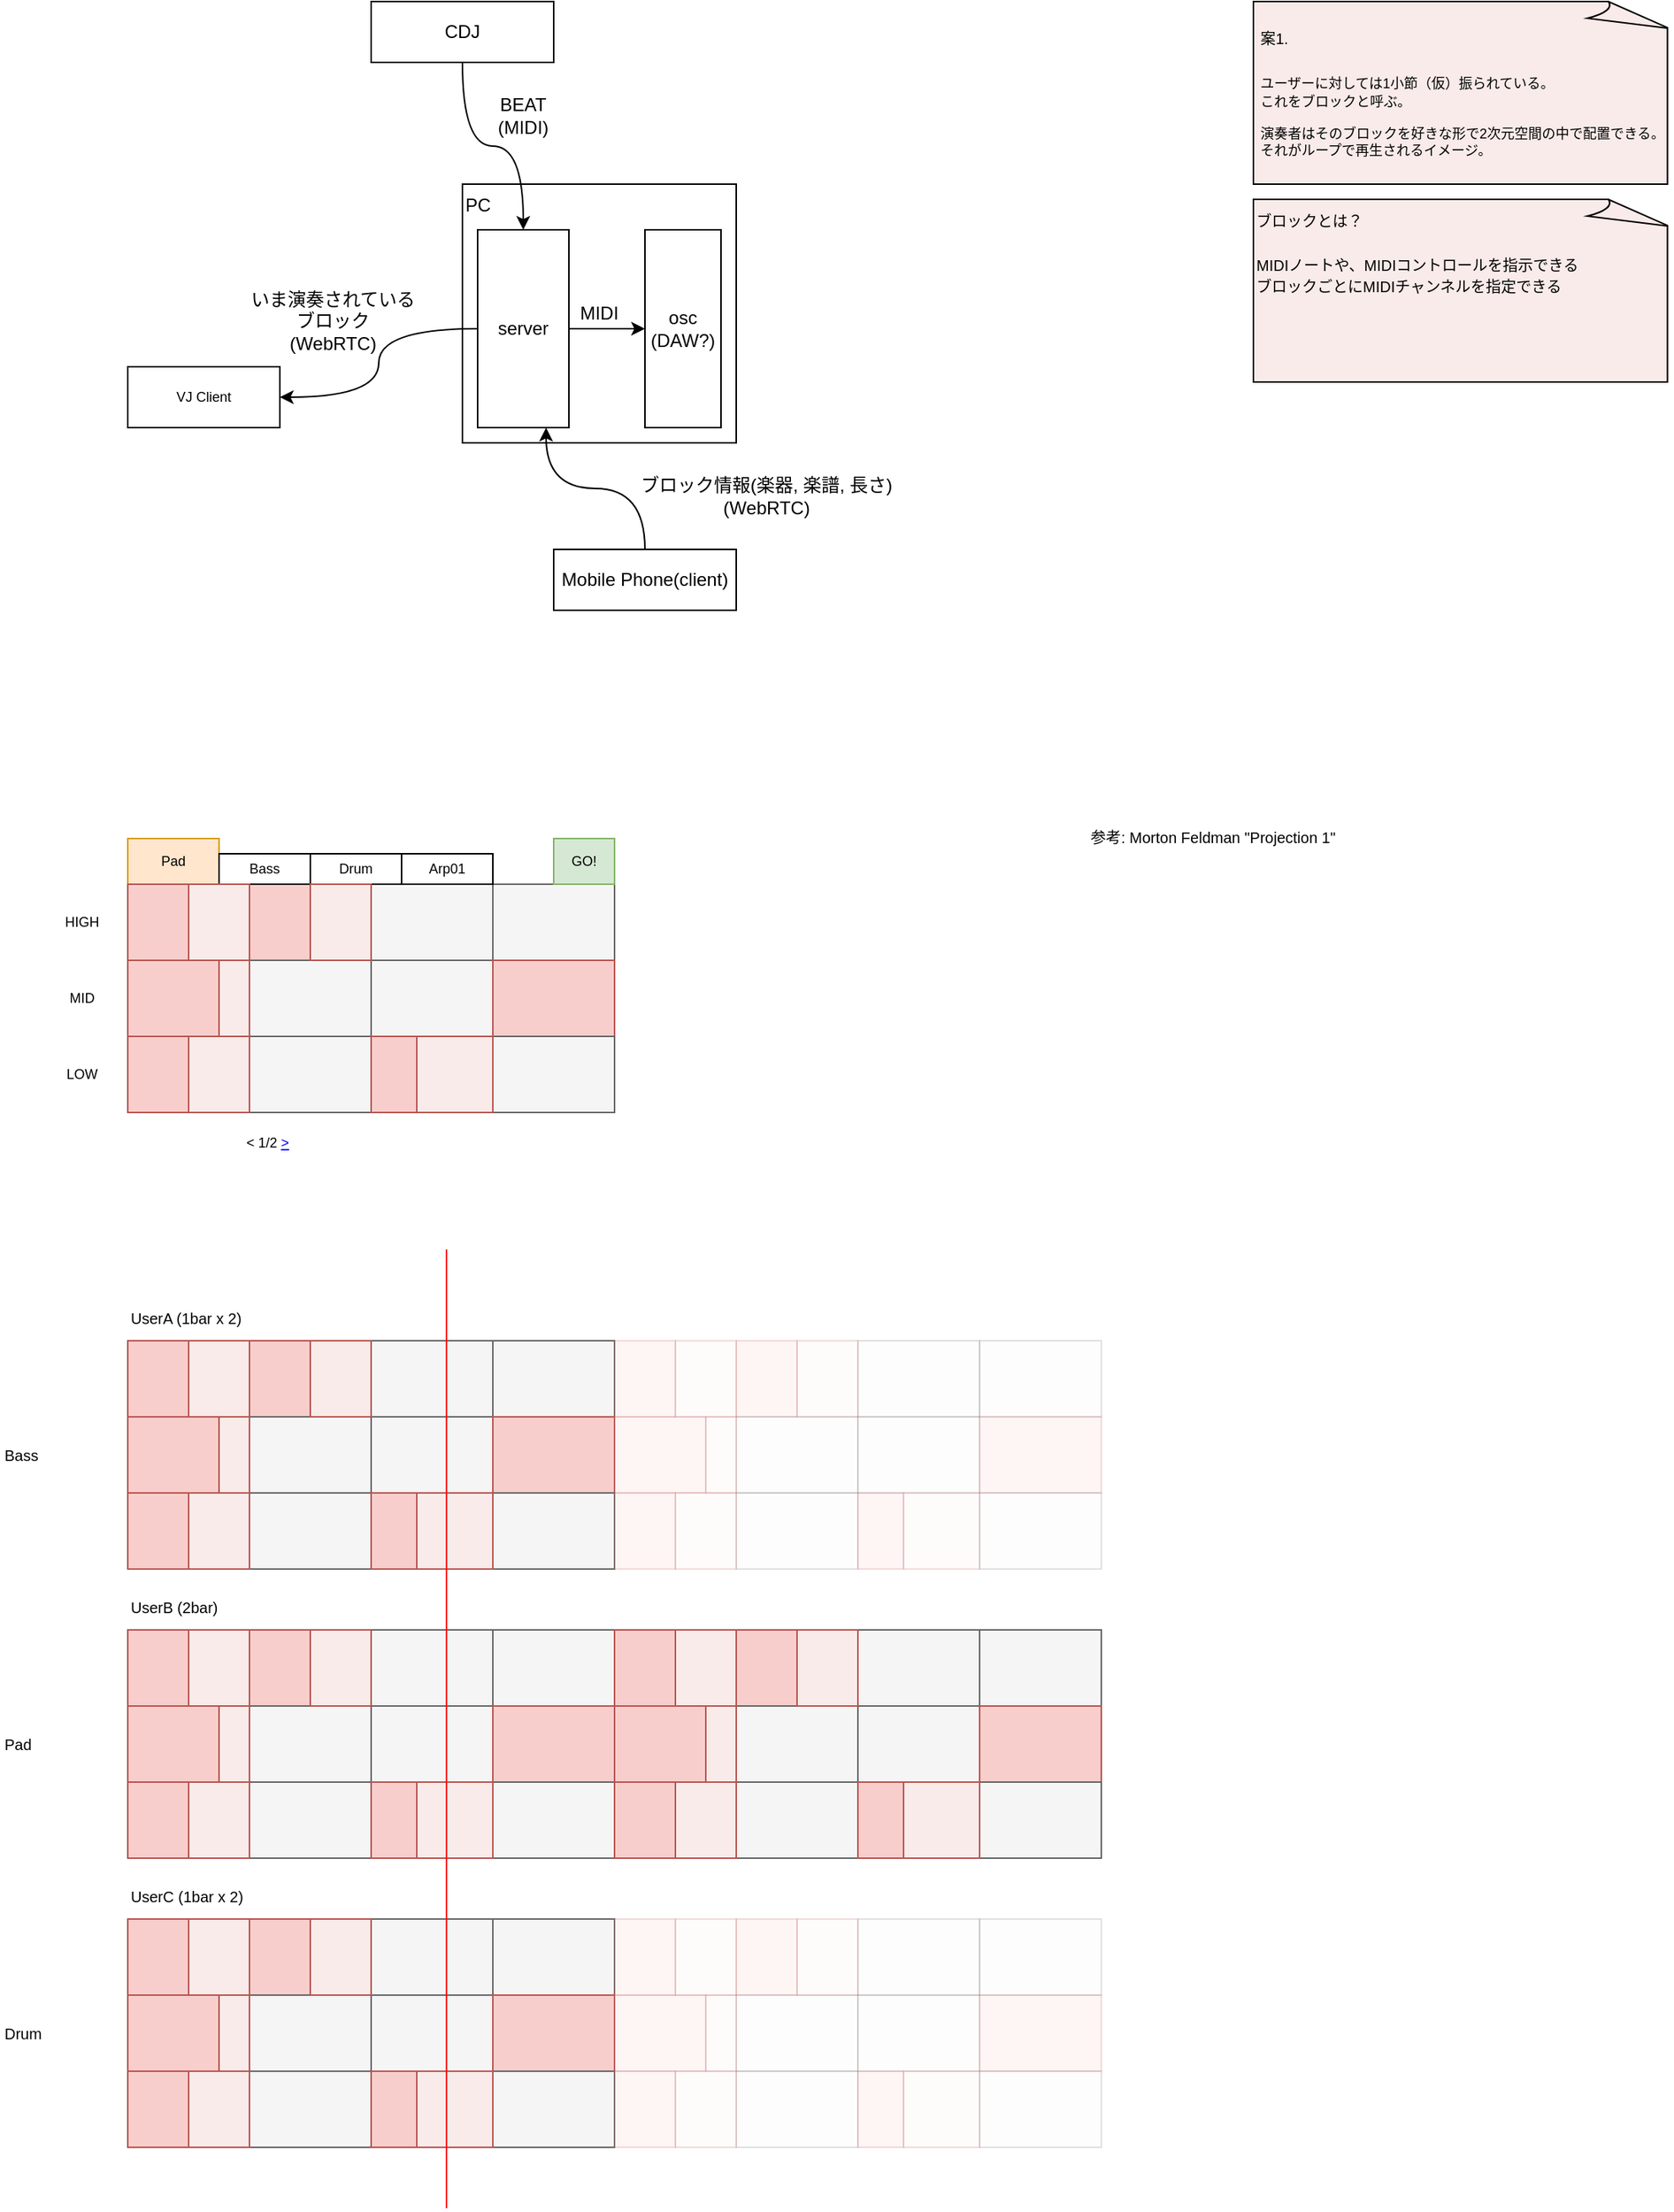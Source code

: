 <mxfile version="20.8.20" type="device"><diagram name="ページ1" id="2D9FcBApgyyev32p1EDT"><mxGraphModel dx="1161" dy="775" grid="1" gridSize="10" guides="1" tooltips="1" connect="1" arrows="1" fold="1" page="1" pageScale="1" pageWidth="827" pageHeight="1169" math="0" shadow="0"><root><mxCell id="0"/><mxCell id="1" parent="0"/><mxCell id="9rvIDCBDGIsLsPmwIgEg-1" value="CDJ" style="rounded=0;whiteSpace=wrap;html=1;" parent="1" vertex="1"><mxGeometry x="360" y="120" width="120" height="40" as="geometry"/></mxCell><mxCell id="9rvIDCBDGIsLsPmwIgEg-2" value="PC" style="rounded=0;whiteSpace=wrap;html=1;align=left;verticalAlign=top;" parent="1" vertex="1"><mxGeometry x="420" y="240" width="180" height="170" as="geometry"/></mxCell><mxCell id="9rvIDCBDGIsLsPmwIgEg-10" value="osc (DAW?)" style="rounded=0;whiteSpace=wrap;html=1;" parent="9rvIDCBDGIsLsPmwIgEg-2" vertex="1"><mxGeometry x="120" y="30" width="50" height="130" as="geometry"/></mxCell><mxCell id="9rvIDCBDGIsLsPmwIgEg-18" value="MIDI" style="text;html=1;strokeColor=none;fillColor=none;align=center;verticalAlign=middle;whiteSpace=wrap;rounded=0;" parent="9rvIDCBDGIsLsPmwIgEg-2" vertex="1"><mxGeometry x="60" y="70" width="60" height="30" as="geometry"/></mxCell><mxCell id="9rvIDCBDGIsLsPmwIgEg-13" style="edgeStyle=orthogonalEdgeStyle;curved=1;rounded=0;orthogonalLoop=1;jettySize=auto;html=1;entryX=0.75;entryY=1;entryDx=0;entryDy=0;startArrow=none;startFill=0;endArrow=classic;endFill=1;" parent="1" source="9rvIDCBDGIsLsPmwIgEg-3" target="9rvIDCBDGIsLsPmwIgEg-9" edge="1"><mxGeometry relative="1" as="geometry"/></mxCell><mxCell id="9rvIDCBDGIsLsPmwIgEg-3" value="Mobile Phone(client)" style="rounded=0;whiteSpace=wrap;html=1;" parent="1" vertex="1"><mxGeometry x="480" y="480" width="120" height="40" as="geometry"/></mxCell><mxCell id="9rvIDCBDGIsLsPmwIgEg-8" value="BEAT (MIDI)" style="text;html=1;strokeColor=none;fillColor=none;align=center;verticalAlign=middle;whiteSpace=wrap;rounded=0;" parent="1" vertex="1"><mxGeometry x="430" y="180" width="60" height="30" as="geometry"/></mxCell><mxCell id="9rvIDCBDGIsLsPmwIgEg-11" value="" style="edgeStyle=orthogonalEdgeStyle;curved=1;rounded=0;orthogonalLoop=1;jettySize=auto;html=1;startArrow=none;startFill=0;endArrow=classic;endFill=1;" parent="1" source="9rvIDCBDGIsLsPmwIgEg-9" target="9rvIDCBDGIsLsPmwIgEg-10" edge="1"><mxGeometry relative="1" as="geometry"/></mxCell><mxCell id="9rvIDCBDGIsLsPmwIgEg-23" style="edgeStyle=orthogonalEdgeStyle;curved=1;rounded=0;orthogonalLoop=1;jettySize=auto;html=1;entryX=1;entryY=0.5;entryDx=0;entryDy=0;fontSize=9;startArrow=none;startFill=0;endArrow=classic;endFill=1;" parent="1" source="9rvIDCBDGIsLsPmwIgEg-9" target="9rvIDCBDGIsLsPmwIgEg-22" edge="1"><mxGeometry relative="1" as="geometry"/></mxCell><mxCell id="9rvIDCBDGIsLsPmwIgEg-9" value="server" style="rounded=0;whiteSpace=wrap;html=1;" parent="1" vertex="1"><mxGeometry x="430" y="270" width="60" height="130" as="geometry"/></mxCell><mxCell id="9rvIDCBDGIsLsPmwIgEg-4" value="" style="edgeStyle=orthogonalEdgeStyle;rounded=0;orthogonalLoop=1;jettySize=auto;html=1;startArrow=classic;startFill=1;curved=1;endArrow=none;endFill=0;exitX=0.5;exitY=0;exitDx=0;exitDy=0;" parent="1" source="9rvIDCBDGIsLsPmwIgEg-9" target="9rvIDCBDGIsLsPmwIgEg-1" edge="1"><mxGeometry relative="1" as="geometry"/></mxCell><mxCell id="9rvIDCBDGIsLsPmwIgEg-16" value="ブロック情報(楽器, 楽譜, 長さ)&lt;br&gt;(WebRTC)" style="text;html=1;strokeColor=none;fillColor=none;align=center;verticalAlign=middle;whiteSpace=wrap;rounded=0;" parent="1" vertex="1"><mxGeometry x="515" y="430" width="210" height="30" as="geometry"/></mxCell><mxCell id="9rvIDCBDGIsLsPmwIgEg-22" value="VJ Client" style="rounded=0;whiteSpace=wrap;html=1;fontSize=9;" parent="1" vertex="1"><mxGeometry x="200" y="360" width="100" height="40" as="geometry"/></mxCell><mxCell id="9rvIDCBDGIsLsPmwIgEg-24" value="いま演奏されているブロック&lt;br&gt;(WebRTC)" style="text;html=1;strokeColor=none;fillColor=none;align=center;verticalAlign=middle;whiteSpace=wrap;rounded=0;" parent="1" vertex="1"><mxGeometry x="280" y="300" width="110" height="60" as="geometry"/></mxCell><mxCell id="9rvIDCBDGIsLsPmwIgEg-38" value="" style="rounded=0;whiteSpace=wrap;html=1;fontSize=9;fillColor=#f8cecc;strokeColor=#b85450;" parent="1" vertex="1"><mxGeometry x="200" y="750" width="60" height="50" as="geometry"/></mxCell><mxCell id="9rvIDCBDGIsLsPmwIgEg-39" value="" style="rounded=0;whiteSpace=wrap;html=1;fontSize=9;fillColor=#f8cecc;strokeColor=#b85450;" parent="1" vertex="1"><mxGeometry x="280" y="700" width="40" height="50" as="geometry"/></mxCell><mxCell id="9rvIDCBDGIsLsPmwIgEg-40" value="" style="rounded=0;whiteSpace=wrap;html=1;fontSize=9;fillColor=#f5f5f5;strokeColor=#666666;fontColor=#333333;" parent="1" vertex="1"><mxGeometry x="280" y="750" width="80" height="50" as="geometry"/></mxCell><mxCell id="9rvIDCBDGIsLsPmwIgEg-41" value="" style="rounded=0;whiteSpace=wrap;html=1;fontSize=9;fillColor=#f5f5f5;strokeColor=#666666;fontColor=#333333;" parent="1" vertex="1"><mxGeometry x="280" y="800" width="80" height="50" as="geometry"/></mxCell><mxCell id="9rvIDCBDGIsLsPmwIgEg-42" value="" style="rounded=0;whiteSpace=wrap;html=1;fontSize=9;fillColor=#f5f5f5;strokeColor=#666666;fontColor=#333333;" parent="1" vertex="1"><mxGeometry x="360" y="700" width="80" height="50" as="geometry"/></mxCell><mxCell id="9rvIDCBDGIsLsPmwIgEg-43" value="" style="rounded=0;whiteSpace=wrap;html=1;fontSize=9;fillColor=#f5f5f5;strokeColor=#666666;fontColor=#333333;" parent="1" vertex="1"><mxGeometry x="360" y="750" width="80" height="50" as="geometry"/></mxCell><mxCell id="9rvIDCBDGIsLsPmwIgEg-44" value="" style="rounded=0;whiteSpace=wrap;html=1;fontSize=9;fillColor=#f8cecc;strokeColor=#b85450;" parent="1" vertex="1"><mxGeometry x="360" y="800" width="30" height="50" as="geometry"/></mxCell><mxCell id="9rvIDCBDGIsLsPmwIgEg-45" value="" style="rounded=0;whiteSpace=wrap;html=1;fontSize=9;fillColor=#f5f5f5;strokeColor=#666666;fontColor=#333333;" parent="1" vertex="1"><mxGeometry x="440" y="700" width="80" height="50" as="geometry"/></mxCell><mxCell id="9rvIDCBDGIsLsPmwIgEg-46" value="" style="rounded=0;whiteSpace=wrap;html=1;fontSize=9;fillColor=#f8cecc;strokeColor=#b85450;" parent="1" vertex="1"><mxGeometry x="440" y="750" width="80" height="50" as="geometry"/></mxCell><mxCell id="9rvIDCBDGIsLsPmwIgEg-47" value="" style="rounded=0;whiteSpace=wrap;html=1;fontSize=9;fillColor=#f5f5f5;strokeColor=#666666;fontColor=#333333;" parent="1" vertex="1"><mxGeometry x="440" y="800" width="80" height="50" as="geometry"/></mxCell><mxCell id="9rvIDCBDGIsLsPmwIgEg-48" value="Pad" style="rounded=0;whiteSpace=wrap;html=1;fontSize=9;fillColor=#ffe6cc;strokeColor=#d79b00;" parent="1" vertex="1"><mxGeometry x="200" y="670" width="60" height="30" as="geometry"/></mxCell><mxCell id="9rvIDCBDGIsLsPmwIgEg-49" value="Bass" style="rounded=0;whiteSpace=wrap;html=1;fontSize=9;" parent="1" vertex="1"><mxGeometry x="260" y="680" width="60" height="20" as="geometry"/></mxCell><mxCell id="9rvIDCBDGIsLsPmwIgEg-50" value="Drum" style="rounded=0;whiteSpace=wrap;html=1;fontSize=9;" parent="1" vertex="1"><mxGeometry x="320" y="680" width="60" height="20" as="geometry"/></mxCell><mxCell id="9rvIDCBDGIsLsPmwIgEg-53" value="GO!" style="rounded=0;whiteSpace=wrap;html=1;fontSize=9;fillColor=#d5e8d4;strokeColor=#82b366;" parent="1" vertex="1"><mxGeometry x="480" y="670" width="40" height="30" as="geometry"/></mxCell><mxCell id="9rvIDCBDGIsLsPmwIgEg-54" value="" style="rounded=0;whiteSpace=wrap;html=1;fontSize=9;fillColor=#F8EBE9;strokeColor=#b85450;" parent="1" vertex="1"><mxGeometry x="320" y="700" width="40" height="50" as="geometry"/></mxCell><mxCell id="9rvIDCBDGIsLsPmwIgEg-55" value="" style="rounded=0;whiteSpace=wrap;html=1;fontSize=9;fillColor=#F8EBE9;strokeColor=#b85450;" parent="1" vertex="1"><mxGeometry x="260" y="750" width="20" height="50" as="geometry"/></mxCell><mxCell id="9rvIDCBDGIsLsPmwIgEg-56" value="" style="rounded=0;whiteSpace=wrap;html=1;fontSize=9;fillColor=#F8EBE9;strokeColor=#b85450;" parent="1" vertex="1"><mxGeometry x="390" y="800" width="50" height="50" as="geometry"/></mxCell><mxCell id="9rvIDCBDGIsLsPmwIgEg-57" value="HIGH" style="text;html=1;strokeColor=none;fillColor=none;align=center;verticalAlign=middle;whiteSpace=wrap;rounded=0;fontSize=9;" parent="1" vertex="1"><mxGeometry x="140" y="710" width="60" height="30" as="geometry"/></mxCell><mxCell id="9rvIDCBDGIsLsPmwIgEg-58" value="MID" style="text;html=1;strokeColor=none;fillColor=none;align=center;verticalAlign=middle;whiteSpace=wrap;rounded=0;fontSize=9;" parent="1" vertex="1"><mxGeometry x="140" y="760" width="60" height="30" as="geometry"/></mxCell><mxCell id="9rvIDCBDGIsLsPmwIgEg-59" value="LOW" style="text;html=1;strokeColor=none;fillColor=none;align=center;verticalAlign=middle;whiteSpace=wrap;rounded=0;fontSize=9;" parent="1" vertex="1"><mxGeometry x="140" y="810" width="60" height="30" as="geometry"/></mxCell><mxCell id="9rvIDCBDGIsLsPmwIgEg-135" value="&lt;div&gt;&lt;font size=&quot;1&quot;&gt;参考: Morton Feldman &quot;Projection 1&quot;&lt;/font&gt;&lt;/div&gt;&lt;div&gt;&lt;br&gt;&lt;/div&gt;" style="text;html=1;strokeColor=none;fillColor=none;align=center;verticalAlign=middle;whiteSpace=wrap;rounded=0;fontSize=9;" parent="1" vertex="1"><mxGeometry x="800" y="660" width="227" height="30" as="geometry"/></mxCell><mxCell id="9rvIDCBDGIsLsPmwIgEg-136" value="" style="rounded=0;whiteSpace=wrap;html=1;fontSize=9;fillColor=#f8cecc;strokeColor=#b85450;" parent="1" vertex="1"><mxGeometry x="200" y="700" width="40" height="50" as="geometry"/></mxCell><mxCell id="9rvIDCBDGIsLsPmwIgEg-137" value="" style="rounded=0;whiteSpace=wrap;html=1;fontSize=9;fillColor=#F8EBE9;strokeColor=#b85450;" parent="1" vertex="1"><mxGeometry x="240" y="700" width="40" height="50" as="geometry"/></mxCell><mxCell id="9rvIDCBDGIsLsPmwIgEg-138" value="" style="rounded=0;whiteSpace=wrap;html=1;fontSize=9;fillColor=#f8cecc;strokeColor=#b85450;" parent="1" vertex="1"><mxGeometry x="200" y="800" width="40" height="50" as="geometry"/></mxCell><mxCell id="9rvIDCBDGIsLsPmwIgEg-139" value="" style="rounded=0;whiteSpace=wrap;html=1;fontSize=9;fillColor=#F8EBE9;strokeColor=#b85450;" parent="1" vertex="1"><mxGeometry x="240" y="800" width="40" height="50" as="geometry"/></mxCell><mxCell id="9rvIDCBDGIsLsPmwIgEg-140" value="Arp01" style="rounded=0;whiteSpace=wrap;html=1;fontSize=9;" parent="1" vertex="1"><mxGeometry x="380" y="680" width="60" height="20" as="geometry"/></mxCell><mxCell id="9rvIDCBDGIsLsPmwIgEg-160" value="&lt;div&gt;&amp;lt; 1/2 &lt;font color=&quot;#0000ff&quot;&gt;&lt;u&gt;&amp;gt;&lt;/u&gt;&lt;/font&gt;&lt;/div&gt;&lt;div&gt;&lt;br&gt;&lt;/div&gt;" style="text;html=1;strokeColor=none;fillColor=none;align=center;verticalAlign=middle;whiteSpace=wrap;rounded=0;fontSize=9;" parent="1" vertex="1"><mxGeometry x="260" y="860" width="63.5" height="30" as="geometry"/></mxCell><mxCell id="9rvIDCBDGIsLsPmwIgEg-161" value="" style="rounded=0;whiteSpace=wrap;html=1;fontSize=9;fillColor=#f8cecc;strokeColor=#b85450;" parent="1" vertex="1"><mxGeometry x="200" y="1050" width="60" height="50" as="geometry"/></mxCell><mxCell id="9rvIDCBDGIsLsPmwIgEg-162" value="" style="rounded=0;whiteSpace=wrap;html=1;fontSize=9;fillColor=#f8cecc;strokeColor=#b85450;" parent="1" vertex="1"><mxGeometry x="280" y="1000" width="40" height="50" as="geometry"/></mxCell><mxCell id="9rvIDCBDGIsLsPmwIgEg-163" value="" style="rounded=0;whiteSpace=wrap;html=1;fontSize=9;fillColor=#f5f5f5;strokeColor=#666666;fontColor=#333333;" parent="1" vertex="1"><mxGeometry x="280" y="1050" width="80" height="50" as="geometry"/></mxCell><mxCell id="9rvIDCBDGIsLsPmwIgEg-164" value="" style="rounded=0;whiteSpace=wrap;html=1;fontSize=9;fillColor=#f5f5f5;strokeColor=#666666;fontColor=#333333;" parent="1" vertex="1"><mxGeometry x="280" y="1100" width="80" height="50" as="geometry"/></mxCell><mxCell id="9rvIDCBDGIsLsPmwIgEg-165" value="" style="rounded=0;whiteSpace=wrap;html=1;fontSize=9;fillColor=#f5f5f5;strokeColor=#666666;fontColor=#333333;" parent="1" vertex="1"><mxGeometry x="360" y="1000" width="80" height="50" as="geometry"/></mxCell><mxCell id="9rvIDCBDGIsLsPmwIgEg-166" value="" style="rounded=0;whiteSpace=wrap;html=1;fontSize=9;fillColor=#f5f5f5;strokeColor=#666666;fontColor=#333333;" parent="1" vertex="1"><mxGeometry x="360" y="1050" width="80" height="50" as="geometry"/></mxCell><mxCell id="9rvIDCBDGIsLsPmwIgEg-167" value="" style="rounded=0;whiteSpace=wrap;html=1;fontSize=9;fillColor=#f8cecc;strokeColor=#b85450;" parent="1" vertex="1"><mxGeometry x="360" y="1100" width="30" height="50" as="geometry"/></mxCell><mxCell id="9rvIDCBDGIsLsPmwIgEg-168" value="" style="rounded=0;whiteSpace=wrap;html=1;fontSize=9;fillColor=#f5f5f5;strokeColor=#666666;fontColor=#333333;" parent="1" vertex="1"><mxGeometry x="440" y="1000" width="80" height="50" as="geometry"/></mxCell><mxCell id="9rvIDCBDGIsLsPmwIgEg-169" value="" style="rounded=0;whiteSpace=wrap;html=1;fontSize=9;fillColor=#f8cecc;strokeColor=#b85450;" parent="1" vertex="1"><mxGeometry x="440" y="1050" width="80" height="50" as="geometry"/></mxCell><mxCell id="9rvIDCBDGIsLsPmwIgEg-170" value="" style="rounded=0;whiteSpace=wrap;html=1;fontSize=9;fillColor=#f5f5f5;strokeColor=#666666;fontColor=#333333;" parent="1" vertex="1"><mxGeometry x="440" y="1100" width="80" height="50" as="geometry"/></mxCell><mxCell id="9rvIDCBDGIsLsPmwIgEg-171" value="" style="rounded=0;whiteSpace=wrap;html=1;fontSize=9;fillColor=#F8EBE9;strokeColor=#b85450;" parent="1" vertex="1"><mxGeometry x="320" y="1000" width="40" height="50" as="geometry"/></mxCell><mxCell id="9rvIDCBDGIsLsPmwIgEg-172" value="" style="rounded=0;whiteSpace=wrap;html=1;fontSize=9;fillColor=#F8EBE9;strokeColor=#b85450;" parent="1" vertex="1"><mxGeometry x="260" y="1050" width="20" height="50" as="geometry"/></mxCell><mxCell id="9rvIDCBDGIsLsPmwIgEg-173" value="" style="rounded=0;whiteSpace=wrap;html=1;fontSize=9;fillColor=#F8EBE9;strokeColor=#b85450;" parent="1" vertex="1"><mxGeometry x="390" y="1100" width="50" height="50" as="geometry"/></mxCell><mxCell id="9rvIDCBDGIsLsPmwIgEg-174" value="" style="rounded=0;whiteSpace=wrap;html=1;fontSize=9;fillColor=#f8cecc;strokeColor=#b85450;" parent="1" vertex="1"><mxGeometry x="200" y="1000" width="40" height="50" as="geometry"/></mxCell><mxCell id="9rvIDCBDGIsLsPmwIgEg-175" value="" style="rounded=0;whiteSpace=wrap;html=1;fontSize=9;fillColor=#F8EBE9;strokeColor=#b85450;" parent="1" vertex="1"><mxGeometry x="240" y="1000" width="40" height="50" as="geometry"/></mxCell><mxCell id="9rvIDCBDGIsLsPmwIgEg-176" value="" style="rounded=0;whiteSpace=wrap;html=1;fontSize=9;fillColor=#f8cecc;strokeColor=#b85450;" parent="1" vertex="1"><mxGeometry x="200" y="1100" width="40" height="50" as="geometry"/></mxCell><mxCell id="9rvIDCBDGIsLsPmwIgEg-177" value="" style="rounded=0;whiteSpace=wrap;html=1;fontSize=9;fillColor=#F8EBE9;strokeColor=#b85450;" parent="1" vertex="1"><mxGeometry x="240" y="1100" width="40" height="50" as="geometry"/></mxCell><mxCell id="9rvIDCBDGIsLsPmwIgEg-178" value="" style="rounded=0;whiteSpace=wrap;html=1;fontSize=9;fillColor=#f8cecc;strokeColor=#b85450;" parent="1" vertex="1"><mxGeometry x="200" y="1240" width="60" height="50" as="geometry"/></mxCell><mxCell id="9rvIDCBDGIsLsPmwIgEg-179" value="" style="rounded=0;whiteSpace=wrap;html=1;fontSize=9;fillColor=#f8cecc;strokeColor=#b85450;" parent="1" vertex="1"><mxGeometry x="280" y="1190" width="40" height="50" as="geometry"/></mxCell><mxCell id="9rvIDCBDGIsLsPmwIgEg-180" value="" style="rounded=0;whiteSpace=wrap;html=1;fontSize=9;fillColor=#f5f5f5;strokeColor=#666666;fontColor=#333333;" parent="1" vertex="1"><mxGeometry x="280" y="1240" width="80" height="50" as="geometry"/></mxCell><mxCell id="9rvIDCBDGIsLsPmwIgEg-181" value="" style="rounded=0;whiteSpace=wrap;html=1;fontSize=9;fillColor=#f5f5f5;strokeColor=#666666;fontColor=#333333;" parent="1" vertex="1"><mxGeometry x="280" y="1290" width="80" height="50" as="geometry"/></mxCell><mxCell id="9rvIDCBDGIsLsPmwIgEg-182" value="" style="rounded=0;whiteSpace=wrap;html=1;fontSize=9;fillColor=#f5f5f5;strokeColor=#666666;fontColor=#333333;" parent="1" vertex="1"><mxGeometry x="360" y="1190" width="80" height="50" as="geometry"/></mxCell><mxCell id="9rvIDCBDGIsLsPmwIgEg-183" value="" style="rounded=0;whiteSpace=wrap;html=1;fontSize=9;fillColor=#f5f5f5;strokeColor=#666666;fontColor=#333333;" parent="1" vertex="1"><mxGeometry x="360" y="1240" width="80" height="50" as="geometry"/></mxCell><mxCell id="9rvIDCBDGIsLsPmwIgEg-184" value="" style="rounded=0;whiteSpace=wrap;html=1;fontSize=9;fillColor=#f8cecc;strokeColor=#b85450;" parent="1" vertex="1"><mxGeometry x="360" y="1290" width="30" height="50" as="geometry"/></mxCell><mxCell id="9rvIDCBDGIsLsPmwIgEg-185" value="" style="rounded=0;whiteSpace=wrap;html=1;fontSize=9;fillColor=#f5f5f5;strokeColor=#666666;fontColor=#333333;" parent="1" vertex="1"><mxGeometry x="440" y="1190" width="80" height="50" as="geometry"/></mxCell><mxCell id="9rvIDCBDGIsLsPmwIgEg-186" value="" style="rounded=0;whiteSpace=wrap;html=1;fontSize=9;fillColor=#f8cecc;strokeColor=#b85450;" parent="1" vertex="1"><mxGeometry x="440" y="1240" width="80" height="50" as="geometry"/></mxCell><mxCell id="9rvIDCBDGIsLsPmwIgEg-187" value="" style="rounded=0;whiteSpace=wrap;html=1;fontSize=9;fillColor=#f5f5f5;strokeColor=#666666;fontColor=#333333;" parent="1" vertex="1"><mxGeometry x="440" y="1290" width="80" height="50" as="geometry"/></mxCell><mxCell id="9rvIDCBDGIsLsPmwIgEg-188" value="" style="rounded=0;whiteSpace=wrap;html=1;fontSize=9;fillColor=#F8EBE9;strokeColor=#b85450;" parent="1" vertex="1"><mxGeometry x="320" y="1190" width="40" height="50" as="geometry"/></mxCell><mxCell id="9rvIDCBDGIsLsPmwIgEg-189" value="" style="rounded=0;whiteSpace=wrap;html=1;fontSize=9;fillColor=#F8EBE9;strokeColor=#b85450;" parent="1" vertex="1"><mxGeometry x="260" y="1240" width="20" height="50" as="geometry"/></mxCell><mxCell id="9rvIDCBDGIsLsPmwIgEg-190" value="" style="rounded=0;whiteSpace=wrap;html=1;fontSize=9;fillColor=#F8EBE9;strokeColor=#b85450;" parent="1" vertex="1"><mxGeometry x="390" y="1290" width="50" height="50" as="geometry"/></mxCell><mxCell id="9rvIDCBDGIsLsPmwIgEg-191" value="" style="rounded=0;whiteSpace=wrap;html=1;fontSize=9;fillColor=#f8cecc;strokeColor=#b85450;" parent="1" vertex="1"><mxGeometry x="200" y="1190" width="40" height="50" as="geometry"/></mxCell><mxCell id="9rvIDCBDGIsLsPmwIgEg-192" value="" style="rounded=0;whiteSpace=wrap;html=1;fontSize=9;fillColor=#F8EBE9;strokeColor=#b85450;" parent="1" vertex="1"><mxGeometry x="240" y="1190" width="40" height="50" as="geometry"/></mxCell><mxCell id="9rvIDCBDGIsLsPmwIgEg-193" value="" style="rounded=0;whiteSpace=wrap;html=1;fontSize=9;fillColor=#f8cecc;strokeColor=#b85450;" parent="1" vertex="1"><mxGeometry x="200" y="1290" width="40" height="50" as="geometry"/></mxCell><mxCell id="9rvIDCBDGIsLsPmwIgEg-194" value="" style="rounded=0;whiteSpace=wrap;html=1;fontSize=9;fillColor=#F8EBE9;strokeColor=#b85450;" parent="1" vertex="1"><mxGeometry x="240" y="1290" width="40" height="50" as="geometry"/></mxCell><mxCell id="9rvIDCBDGIsLsPmwIgEg-195" value="" style="rounded=0;whiteSpace=wrap;html=1;fontSize=9;fillColor=#f8cecc;strokeColor=#b85450;" parent="1" vertex="1"><mxGeometry x="520" y="1240" width="60" height="50" as="geometry"/></mxCell><mxCell id="9rvIDCBDGIsLsPmwIgEg-196" value="" style="rounded=0;whiteSpace=wrap;html=1;fontSize=9;fillColor=#f8cecc;strokeColor=#b85450;" parent="1" vertex="1"><mxGeometry x="600" y="1190" width="40" height="50" as="geometry"/></mxCell><mxCell id="9rvIDCBDGIsLsPmwIgEg-197" value="" style="rounded=0;whiteSpace=wrap;html=1;fontSize=9;fillColor=#f5f5f5;strokeColor=#666666;fontColor=#333333;" parent="1" vertex="1"><mxGeometry x="600" y="1240" width="80" height="50" as="geometry"/></mxCell><mxCell id="9rvIDCBDGIsLsPmwIgEg-198" value="" style="rounded=0;whiteSpace=wrap;html=1;fontSize=9;fillColor=#f5f5f5;strokeColor=#666666;fontColor=#333333;" parent="1" vertex="1"><mxGeometry x="600" y="1290" width="80" height="50" as="geometry"/></mxCell><mxCell id="9rvIDCBDGIsLsPmwIgEg-199" value="" style="rounded=0;whiteSpace=wrap;html=1;fontSize=9;fillColor=#f5f5f5;strokeColor=#666666;fontColor=#333333;" parent="1" vertex="1"><mxGeometry x="680" y="1190" width="80" height="50" as="geometry"/></mxCell><mxCell id="9rvIDCBDGIsLsPmwIgEg-200" value="" style="rounded=0;whiteSpace=wrap;html=1;fontSize=9;fillColor=#f5f5f5;strokeColor=#666666;fontColor=#333333;" parent="1" vertex="1"><mxGeometry x="680" y="1240" width="80" height="50" as="geometry"/></mxCell><mxCell id="9rvIDCBDGIsLsPmwIgEg-201" value="" style="rounded=0;whiteSpace=wrap;html=1;fontSize=9;fillColor=#f8cecc;strokeColor=#b85450;" parent="1" vertex="1"><mxGeometry x="680" y="1290" width="30" height="50" as="geometry"/></mxCell><mxCell id="9rvIDCBDGIsLsPmwIgEg-202" value="" style="rounded=0;whiteSpace=wrap;html=1;fontSize=9;fillColor=#f5f5f5;strokeColor=#666666;fontColor=#333333;" parent="1" vertex="1"><mxGeometry x="760" y="1190" width="80" height="50" as="geometry"/></mxCell><mxCell id="9rvIDCBDGIsLsPmwIgEg-203" value="" style="rounded=0;whiteSpace=wrap;html=1;fontSize=9;fillColor=#f8cecc;strokeColor=#b85450;" parent="1" vertex="1"><mxGeometry x="760" y="1240" width="80" height="50" as="geometry"/></mxCell><mxCell id="9rvIDCBDGIsLsPmwIgEg-204" value="" style="rounded=0;whiteSpace=wrap;html=1;fontSize=9;fillColor=#f5f5f5;strokeColor=#666666;fontColor=#333333;" parent="1" vertex="1"><mxGeometry x="760" y="1290" width="80" height="50" as="geometry"/></mxCell><mxCell id="9rvIDCBDGIsLsPmwIgEg-205" value="" style="rounded=0;whiteSpace=wrap;html=1;fontSize=9;fillColor=#F8EBE9;strokeColor=#b85450;" parent="1" vertex="1"><mxGeometry x="640" y="1190" width="40" height="50" as="geometry"/></mxCell><mxCell id="9rvIDCBDGIsLsPmwIgEg-206" value="" style="rounded=0;whiteSpace=wrap;html=1;fontSize=9;fillColor=#F8EBE9;strokeColor=#b85450;" parent="1" vertex="1"><mxGeometry x="580" y="1240" width="20" height="50" as="geometry"/></mxCell><mxCell id="9rvIDCBDGIsLsPmwIgEg-207" value="" style="rounded=0;whiteSpace=wrap;html=1;fontSize=9;fillColor=#F8EBE9;strokeColor=#b85450;" parent="1" vertex="1"><mxGeometry x="710" y="1290" width="50" height="50" as="geometry"/></mxCell><mxCell id="9rvIDCBDGIsLsPmwIgEg-208" value="" style="rounded=0;whiteSpace=wrap;html=1;fontSize=9;fillColor=#f8cecc;strokeColor=#b85450;" parent="1" vertex="1"><mxGeometry x="520" y="1190" width="40" height="50" as="geometry"/></mxCell><mxCell id="9rvIDCBDGIsLsPmwIgEg-209" value="" style="rounded=0;whiteSpace=wrap;html=1;fontSize=9;fillColor=#F8EBE9;strokeColor=#b85450;" parent="1" vertex="1"><mxGeometry x="560" y="1190" width="40" height="50" as="geometry"/></mxCell><mxCell id="9rvIDCBDGIsLsPmwIgEg-210" value="" style="rounded=0;whiteSpace=wrap;html=1;fontSize=9;fillColor=#f8cecc;strokeColor=#b85450;" parent="1" vertex="1"><mxGeometry x="520" y="1290" width="40" height="50" as="geometry"/></mxCell><mxCell id="9rvIDCBDGIsLsPmwIgEg-211" value="" style="rounded=0;whiteSpace=wrap;html=1;fontSize=9;fillColor=#F8EBE9;strokeColor=#b85450;" parent="1" vertex="1"><mxGeometry x="560" y="1290" width="40" height="50" as="geometry"/></mxCell><mxCell id="9rvIDCBDGIsLsPmwIgEg-229" value="" style="rounded=0;whiteSpace=wrap;html=1;fontSize=9;fillColor=#f8cecc;strokeColor=#b85450;" parent="1" vertex="1"><mxGeometry x="200" y="1430" width="60" height="50" as="geometry"/></mxCell><mxCell id="9rvIDCBDGIsLsPmwIgEg-230" value="" style="rounded=0;whiteSpace=wrap;html=1;fontSize=9;fillColor=#f8cecc;strokeColor=#b85450;" parent="1" vertex="1"><mxGeometry x="280" y="1380" width="40" height="50" as="geometry"/></mxCell><mxCell id="9rvIDCBDGIsLsPmwIgEg-231" value="" style="rounded=0;whiteSpace=wrap;html=1;fontSize=9;fillColor=#f5f5f5;strokeColor=#666666;fontColor=#333333;" parent="1" vertex="1"><mxGeometry x="280" y="1430" width="80" height="50" as="geometry"/></mxCell><mxCell id="9rvIDCBDGIsLsPmwIgEg-232" value="" style="rounded=0;whiteSpace=wrap;html=1;fontSize=9;fillColor=#f5f5f5;strokeColor=#666666;fontColor=#333333;" parent="1" vertex="1"><mxGeometry x="280" y="1480" width="80" height="50" as="geometry"/></mxCell><mxCell id="9rvIDCBDGIsLsPmwIgEg-233" value="" style="rounded=0;whiteSpace=wrap;html=1;fontSize=9;fillColor=#f5f5f5;strokeColor=#666666;fontColor=#333333;" parent="1" vertex="1"><mxGeometry x="360" y="1380" width="80" height="50" as="geometry"/></mxCell><mxCell id="9rvIDCBDGIsLsPmwIgEg-234" value="" style="rounded=0;whiteSpace=wrap;html=1;fontSize=9;fillColor=#f5f5f5;strokeColor=#666666;fontColor=#333333;" parent="1" vertex="1"><mxGeometry x="360" y="1430" width="80" height="50" as="geometry"/></mxCell><mxCell id="9rvIDCBDGIsLsPmwIgEg-235" value="" style="rounded=0;whiteSpace=wrap;html=1;fontSize=9;fillColor=#f8cecc;strokeColor=#b85450;" parent="1" vertex="1"><mxGeometry x="360" y="1480" width="30" height="50" as="geometry"/></mxCell><mxCell id="9rvIDCBDGIsLsPmwIgEg-236" value="" style="rounded=0;whiteSpace=wrap;html=1;fontSize=9;fillColor=#f5f5f5;strokeColor=#666666;fontColor=#333333;" parent="1" vertex="1"><mxGeometry x="440" y="1380" width="80" height="50" as="geometry"/></mxCell><mxCell id="9rvIDCBDGIsLsPmwIgEg-237" value="" style="rounded=0;whiteSpace=wrap;html=1;fontSize=9;fillColor=#f8cecc;strokeColor=#b85450;" parent="1" vertex="1"><mxGeometry x="440" y="1430" width="80" height="50" as="geometry"/></mxCell><mxCell id="9rvIDCBDGIsLsPmwIgEg-238" value="" style="rounded=0;whiteSpace=wrap;html=1;fontSize=9;fillColor=#f5f5f5;strokeColor=#666666;fontColor=#333333;" parent="1" vertex="1"><mxGeometry x="440" y="1480" width="80" height="50" as="geometry"/></mxCell><mxCell id="9rvIDCBDGIsLsPmwIgEg-239" value="" style="rounded=0;whiteSpace=wrap;html=1;fontSize=9;fillColor=#F8EBE9;strokeColor=#b85450;" parent="1" vertex="1"><mxGeometry x="320" y="1380" width="40" height="50" as="geometry"/></mxCell><mxCell id="9rvIDCBDGIsLsPmwIgEg-240" value="" style="rounded=0;whiteSpace=wrap;html=1;fontSize=9;fillColor=#F8EBE9;strokeColor=#b85450;" parent="1" vertex="1"><mxGeometry x="260" y="1430" width="20" height="50" as="geometry"/></mxCell><mxCell id="9rvIDCBDGIsLsPmwIgEg-241" value="" style="rounded=0;whiteSpace=wrap;html=1;fontSize=9;fillColor=#F8EBE9;strokeColor=#b85450;" parent="1" vertex="1"><mxGeometry x="390" y="1480" width="50" height="50" as="geometry"/></mxCell><mxCell id="9rvIDCBDGIsLsPmwIgEg-242" value="" style="rounded=0;whiteSpace=wrap;html=1;fontSize=9;fillColor=#f8cecc;strokeColor=#b85450;" parent="1" vertex="1"><mxGeometry x="200" y="1380" width="40" height="50" as="geometry"/></mxCell><mxCell id="9rvIDCBDGIsLsPmwIgEg-243" value="" style="rounded=0;whiteSpace=wrap;html=1;fontSize=9;fillColor=#F8EBE9;strokeColor=#b85450;" parent="1" vertex="1"><mxGeometry x="240" y="1380" width="40" height="50" as="geometry"/></mxCell><mxCell id="9rvIDCBDGIsLsPmwIgEg-244" value="" style="rounded=0;whiteSpace=wrap;html=1;fontSize=9;fillColor=#f8cecc;strokeColor=#b85450;" parent="1" vertex="1"><mxGeometry x="200" y="1480" width="40" height="50" as="geometry"/></mxCell><mxCell id="9rvIDCBDGIsLsPmwIgEg-245" value="" style="rounded=0;whiteSpace=wrap;html=1;fontSize=9;fillColor=#F8EBE9;strokeColor=#b85450;" parent="1" vertex="1"><mxGeometry x="240" y="1480" width="40" height="50" as="geometry"/></mxCell><mxCell id="9rvIDCBDGIsLsPmwIgEg-264" value="" style="endArrow=none;html=1;rounded=0;fontSize=9;fontColor=#0000FF;curved=1;strokeColor=#FF0000;" parent="1" edge="1"><mxGeometry width="50" height="50" relative="1" as="geometry"><mxPoint x="409.52" y="1570" as="sourcePoint"/><mxPoint x="409.52" y="940" as="targetPoint"/></mxGeometry></mxCell><mxCell id="9rvIDCBDGIsLsPmwIgEg-265" value="" style="rounded=0;whiteSpace=wrap;html=1;fontSize=9;fillColor=#f8cecc;strokeColor=#b85450;opacity=20;" parent="1" vertex="1"><mxGeometry x="520" y="1050" width="60" height="50" as="geometry"/></mxCell><mxCell id="9rvIDCBDGIsLsPmwIgEg-266" value="" style="rounded=0;whiteSpace=wrap;html=1;fontSize=9;fillColor=#f8cecc;strokeColor=#b85450;opacity=20;" parent="1" vertex="1"><mxGeometry x="600" y="1000" width="40" height="50" as="geometry"/></mxCell><mxCell id="9rvIDCBDGIsLsPmwIgEg-267" value="" style="rounded=0;whiteSpace=wrap;html=1;fontSize=9;fillColor=#f5f5f5;strokeColor=#666666;fontColor=#333333;opacity=20;" parent="1" vertex="1"><mxGeometry x="600" y="1050" width="80" height="50" as="geometry"/></mxCell><mxCell id="9rvIDCBDGIsLsPmwIgEg-268" value="" style="rounded=0;whiteSpace=wrap;html=1;fontSize=9;fillColor=#f5f5f5;strokeColor=#666666;fontColor=#333333;opacity=20;" parent="1" vertex="1"><mxGeometry x="600" y="1100" width="80" height="50" as="geometry"/></mxCell><mxCell id="9rvIDCBDGIsLsPmwIgEg-269" value="" style="rounded=0;whiteSpace=wrap;html=1;fontSize=9;fillColor=#f5f5f5;strokeColor=#666666;fontColor=#333333;opacity=20;" parent="1" vertex="1"><mxGeometry x="680" y="1000" width="80" height="50" as="geometry"/></mxCell><mxCell id="9rvIDCBDGIsLsPmwIgEg-270" value="" style="rounded=0;whiteSpace=wrap;html=1;fontSize=9;fillColor=#f5f5f5;strokeColor=#666666;fontColor=#333333;opacity=20;" parent="1" vertex="1"><mxGeometry x="680" y="1050" width="80" height="50" as="geometry"/></mxCell><mxCell id="9rvIDCBDGIsLsPmwIgEg-271" value="" style="rounded=0;whiteSpace=wrap;html=1;fontSize=9;fillColor=#f8cecc;strokeColor=#b85450;opacity=20;" parent="1" vertex="1"><mxGeometry x="680" y="1100" width="30" height="50" as="geometry"/></mxCell><mxCell id="9rvIDCBDGIsLsPmwIgEg-272" value="" style="rounded=0;whiteSpace=wrap;html=1;fontSize=9;fillColor=#f5f5f5;strokeColor=#666666;fontColor=#333333;opacity=20;" parent="1" vertex="1"><mxGeometry x="760" y="1000" width="80" height="50" as="geometry"/></mxCell><mxCell id="9rvIDCBDGIsLsPmwIgEg-273" value="" style="rounded=0;whiteSpace=wrap;html=1;fontSize=9;fillColor=#f8cecc;strokeColor=#b85450;opacity=20;" parent="1" vertex="1"><mxGeometry x="760" y="1050" width="80" height="50" as="geometry"/></mxCell><mxCell id="9rvIDCBDGIsLsPmwIgEg-274" value="" style="rounded=0;whiteSpace=wrap;html=1;fontSize=9;fillColor=#f5f5f5;strokeColor=#666666;fontColor=#333333;opacity=20;" parent="1" vertex="1"><mxGeometry x="760" y="1100" width="80" height="50" as="geometry"/></mxCell><mxCell id="9rvIDCBDGIsLsPmwIgEg-275" value="" style="rounded=0;whiteSpace=wrap;html=1;fontSize=9;fillColor=#F8EBE9;strokeColor=#b85450;opacity=20;" parent="1" vertex="1"><mxGeometry x="640" y="1000" width="40" height="50" as="geometry"/></mxCell><mxCell id="9rvIDCBDGIsLsPmwIgEg-276" value="" style="rounded=0;whiteSpace=wrap;html=1;fontSize=9;fillColor=#F8EBE9;strokeColor=#b85450;opacity=20;" parent="1" vertex="1"><mxGeometry x="580" y="1050" width="20" height="50" as="geometry"/></mxCell><mxCell id="9rvIDCBDGIsLsPmwIgEg-277" value="" style="rounded=0;whiteSpace=wrap;html=1;fontSize=9;fillColor=#F8EBE9;strokeColor=#b85450;opacity=20;" parent="1" vertex="1"><mxGeometry x="710" y="1100" width="50" height="50" as="geometry"/></mxCell><mxCell id="9rvIDCBDGIsLsPmwIgEg-278" value="" style="rounded=0;whiteSpace=wrap;html=1;fontSize=9;fillColor=#f8cecc;strokeColor=#b85450;opacity=20;" parent="1" vertex="1"><mxGeometry x="520" y="1000" width="40" height="50" as="geometry"/></mxCell><mxCell id="9rvIDCBDGIsLsPmwIgEg-279" value="" style="rounded=0;whiteSpace=wrap;html=1;fontSize=9;fillColor=#F8EBE9;strokeColor=#b85450;opacity=20;" parent="1" vertex="1"><mxGeometry x="560" y="1000" width="40" height="50" as="geometry"/></mxCell><mxCell id="9rvIDCBDGIsLsPmwIgEg-280" value="" style="rounded=0;whiteSpace=wrap;html=1;fontSize=9;fillColor=#f8cecc;strokeColor=#b85450;opacity=20;" parent="1" vertex="1"><mxGeometry x="520" y="1100" width="40" height="50" as="geometry"/></mxCell><mxCell id="9rvIDCBDGIsLsPmwIgEg-281" value="" style="rounded=0;whiteSpace=wrap;html=1;fontSize=9;fillColor=#F8EBE9;strokeColor=#b85450;opacity=20;" parent="1" vertex="1"><mxGeometry x="560" y="1100" width="40" height="50" as="geometry"/></mxCell><mxCell id="9rvIDCBDGIsLsPmwIgEg-282" value="" style="rounded=0;whiteSpace=wrap;html=1;fontSize=9;fillColor=#f8cecc;strokeColor=#b85450;opacity=20;" parent="1" vertex="1"><mxGeometry x="520" y="1430" width="60" height="50" as="geometry"/></mxCell><mxCell id="9rvIDCBDGIsLsPmwIgEg-283" value="" style="rounded=0;whiteSpace=wrap;html=1;fontSize=9;fillColor=#f8cecc;strokeColor=#b85450;opacity=20;" parent="1" vertex="1"><mxGeometry x="600" y="1380" width="40" height="50" as="geometry"/></mxCell><mxCell id="9rvIDCBDGIsLsPmwIgEg-284" value="" style="rounded=0;whiteSpace=wrap;html=1;fontSize=9;fillColor=#f5f5f5;strokeColor=#666666;fontColor=#333333;opacity=20;" parent="1" vertex="1"><mxGeometry x="600" y="1430" width="80" height="50" as="geometry"/></mxCell><mxCell id="9rvIDCBDGIsLsPmwIgEg-285" value="" style="rounded=0;whiteSpace=wrap;html=1;fontSize=9;fillColor=#f5f5f5;strokeColor=#666666;fontColor=#333333;opacity=20;" parent="1" vertex="1"><mxGeometry x="600" y="1480" width="80" height="50" as="geometry"/></mxCell><mxCell id="9rvIDCBDGIsLsPmwIgEg-286" value="" style="rounded=0;whiteSpace=wrap;html=1;fontSize=9;fillColor=#f5f5f5;strokeColor=#666666;fontColor=#333333;opacity=20;" parent="1" vertex="1"><mxGeometry x="680" y="1380" width="80" height="50" as="geometry"/></mxCell><mxCell id="9rvIDCBDGIsLsPmwIgEg-287" value="" style="rounded=0;whiteSpace=wrap;html=1;fontSize=9;fillColor=#f5f5f5;strokeColor=#666666;fontColor=#333333;opacity=20;" parent="1" vertex="1"><mxGeometry x="680" y="1430" width="80" height="50" as="geometry"/></mxCell><mxCell id="9rvIDCBDGIsLsPmwIgEg-288" value="" style="rounded=0;whiteSpace=wrap;html=1;fontSize=9;fillColor=#f8cecc;strokeColor=#b85450;opacity=20;" parent="1" vertex="1"><mxGeometry x="680" y="1480" width="30" height="50" as="geometry"/></mxCell><mxCell id="9rvIDCBDGIsLsPmwIgEg-289" value="" style="rounded=0;whiteSpace=wrap;html=1;fontSize=9;fillColor=#f5f5f5;strokeColor=#666666;fontColor=#333333;opacity=20;" parent="1" vertex="1"><mxGeometry x="760" y="1380" width="80" height="50" as="geometry"/></mxCell><mxCell id="9rvIDCBDGIsLsPmwIgEg-290" value="" style="rounded=0;whiteSpace=wrap;html=1;fontSize=9;fillColor=#f8cecc;strokeColor=#b85450;opacity=20;" parent="1" vertex="1"><mxGeometry x="760" y="1430" width="80" height="50" as="geometry"/></mxCell><mxCell id="9rvIDCBDGIsLsPmwIgEg-291" value="" style="rounded=0;whiteSpace=wrap;html=1;fontSize=9;fillColor=#f5f5f5;strokeColor=#666666;fontColor=#333333;opacity=20;" parent="1" vertex="1"><mxGeometry x="760" y="1480" width="80" height="50" as="geometry"/></mxCell><mxCell id="9rvIDCBDGIsLsPmwIgEg-292" value="" style="rounded=0;whiteSpace=wrap;html=1;fontSize=9;fillColor=#F8EBE9;strokeColor=#b85450;opacity=20;" parent="1" vertex="1"><mxGeometry x="640" y="1380" width="40" height="50" as="geometry"/></mxCell><mxCell id="9rvIDCBDGIsLsPmwIgEg-293" value="" style="rounded=0;whiteSpace=wrap;html=1;fontSize=9;fillColor=#F8EBE9;strokeColor=#b85450;opacity=20;" parent="1" vertex="1"><mxGeometry x="580" y="1430" width="20" height="50" as="geometry"/></mxCell><mxCell id="9rvIDCBDGIsLsPmwIgEg-294" value="" style="rounded=0;whiteSpace=wrap;html=1;fontSize=9;fillColor=#F8EBE9;strokeColor=#b85450;opacity=20;" parent="1" vertex="1"><mxGeometry x="710" y="1480" width="50" height="50" as="geometry"/></mxCell><mxCell id="9rvIDCBDGIsLsPmwIgEg-295" value="" style="rounded=0;whiteSpace=wrap;html=1;fontSize=9;fillColor=#f8cecc;strokeColor=#b85450;opacity=20;" parent="1" vertex="1"><mxGeometry x="520" y="1380" width="40" height="50" as="geometry"/></mxCell><mxCell id="9rvIDCBDGIsLsPmwIgEg-296" value="" style="rounded=0;whiteSpace=wrap;html=1;fontSize=9;fillColor=#F8EBE9;strokeColor=#b85450;opacity=20;" parent="1" vertex="1"><mxGeometry x="560" y="1380" width="40" height="50" as="geometry"/></mxCell><mxCell id="9rvIDCBDGIsLsPmwIgEg-297" value="" style="rounded=0;whiteSpace=wrap;html=1;fontSize=9;fillColor=#f8cecc;strokeColor=#b85450;opacity=20;" parent="1" vertex="1"><mxGeometry x="520" y="1480" width="40" height="50" as="geometry"/></mxCell><mxCell id="9rvIDCBDGIsLsPmwIgEg-298" value="" style="rounded=0;whiteSpace=wrap;html=1;fontSize=9;fillColor=#F8EBE9;strokeColor=#b85450;opacity=20;" parent="1" vertex="1"><mxGeometry x="560" y="1480" width="40" height="50" as="geometry"/></mxCell><mxCell id="9rvIDCBDGIsLsPmwIgEg-300" value="&lt;div&gt;&lt;font size=&quot;1&quot;&gt;UserA (1bar x 2)&lt;/font&gt;&lt;/div&gt;" style="text;html=1;strokeColor=none;fillColor=none;align=left;verticalAlign=middle;whiteSpace=wrap;rounded=0;fontSize=9;" parent="1" vertex="1"><mxGeometry x="200" y="970" width="227" height="30" as="geometry"/></mxCell><mxCell id="9rvIDCBDGIsLsPmwIgEg-301" value="&lt;div&gt;&lt;font size=&quot;1&quot;&gt;UserB (2bar)&lt;/font&gt;&lt;/div&gt;" style="text;html=1;strokeColor=none;fillColor=none;align=left;verticalAlign=middle;whiteSpace=wrap;rounded=0;fontSize=9;" parent="1" vertex="1"><mxGeometry x="200" y="1160" width="227" height="30" as="geometry"/></mxCell><mxCell id="9rvIDCBDGIsLsPmwIgEg-302" value="&lt;div&gt;&lt;font size=&quot;1&quot;&gt;UserC (1bar x 2)&lt;/font&gt;&lt;/div&gt;" style="text;html=1;strokeColor=none;fillColor=none;align=left;verticalAlign=middle;whiteSpace=wrap;rounded=0;fontSize=9;" parent="1" vertex="1"><mxGeometry x="200" y="1350" width="227" height="30" as="geometry"/></mxCell><mxCell id="9rvIDCBDGIsLsPmwIgEg-303" value="&lt;div&gt;&lt;font size=&quot;1&quot;&gt;Bass&lt;/font&gt;&lt;/div&gt;" style="text;html=1;strokeColor=none;fillColor=none;align=left;verticalAlign=middle;whiteSpace=wrap;rounded=0;fontSize=9;" parent="1" vertex="1"><mxGeometry x="116.5" y="1060" width="227" height="30" as="geometry"/></mxCell><mxCell id="9rvIDCBDGIsLsPmwIgEg-304" value="&lt;div&gt;&lt;font size=&quot;1&quot;&gt;Pad&lt;/font&gt;&lt;/div&gt;" style="text;html=1;strokeColor=none;fillColor=none;align=left;verticalAlign=middle;whiteSpace=wrap;rounded=0;fontSize=9;" parent="1" vertex="1"><mxGeometry x="116.5" y="1250" width="227" height="30" as="geometry"/></mxCell><mxCell id="9rvIDCBDGIsLsPmwIgEg-305" value="&lt;font size=&quot;1&quot;&gt;Drum&lt;/font&gt;" style="text;html=1;strokeColor=none;fillColor=none;align=left;verticalAlign=middle;whiteSpace=wrap;rounded=0;fontSize=9;" parent="1" vertex="1"><mxGeometry x="116.5" y="1440" width="227" height="30" as="geometry"/></mxCell><mxCell id="KMbT257LsM0hf17bjxlN-1" value="&lt;div style=&quot;border-color: var(--border-color); color: rgb(0, 0, 0); font-size: 12px; text-align: left;&quot;&gt;&lt;font style=&quot;border-color: var(--border-color);&quot; size=&quot;1&quot;&gt;案1.&amp;nbsp;&lt;/font&gt;&lt;/div&gt;&lt;div style=&quot;border-color: var(--border-color); color: rgb(0, 0, 0); font-size: 12px; text-align: left;&quot;&gt;&lt;br style=&quot;border-color: var(--border-color);&quot;&gt;&lt;/div&gt;&lt;div style=&quot;border-color: var(--border-color); color: rgb(0, 0, 0); font-size: 12px; text-align: left;&quot;&gt;&lt;span style=&quot;border-color: var(--border-color); font-size: 9px; background-color: initial;&quot;&gt;ユーザーに対しては1小節（仮）&lt;/span&gt;&lt;span style=&quot;border-color: var(--border-color); font-size: 9px; background-color: initial;&quot;&gt;振られている。&lt;/span&gt;&lt;/div&gt;&lt;font style=&quot;border-color: var(--border-color); color: rgb(0, 0, 0);&quot;&gt;&lt;div style=&quot;border-color: var(--border-color); text-align: left;&quot;&gt;&lt;span style=&quot;border-color: var(--border-color); background-color: initial;&quot;&gt;これをブロックと呼ぶ。&lt;/span&gt;&lt;/div&gt;&lt;div style=&quot;border-color: var(--border-color); text-align: left;&quot;&gt;&lt;span style=&quot;border-color: var(--border-color); background-color: initial;&quot;&gt;&lt;br style=&quot;border-color: var(--border-color);&quot;&gt;&lt;/span&gt;&lt;/div&gt;&lt;div style=&quot;border-color: var(--border-color); text-align: left;&quot;&gt;演奏者はそのブロックを好きな形で2次元空間の中で配置できる。&lt;/div&gt;&lt;div style=&quot;border-color: var(--border-color); text-align: left;&quot;&gt;それがループで再生されるイメージ。&lt;/div&gt;&lt;/font&gt;" style="whiteSpace=wrap;html=1;shape=mxgraph.basic.document;fontSize=9;fontColor=#0000FF;fillColor=#F8EBE9;" parent="1" vertex="1"><mxGeometry x="940" y="120" width="275" height="120" as="geometry"/></mxCell><mxCell id="KMbT257LsM0hf17bjxlN-2" value="&lt;div style=&quot;border-color: var(--border-color); color: rgb(0, 0, 0); font-size: 12px;&quot;&gt;&lt;div style=&quot;border-color: var(--border-color);&quot;&gt;&lt;font style=&quot;border-color: var(--border-color);&quot; size=&quot;1&quot;&gt;ブロックとは？&lt;/font&gt;&lt;/div&gt;&lt;div style=&quot;border-color: var(--border-color);&quot;&gt;&lt;font style=&quot;border-color: var(--border-color);&quot; size=&quot;1&quot;&gt;&lt;br style=&quot;border-color: var(--border-color);&quot;&gt;&lt;/font&gt;&lt;/div&gt;&lt;div style=&quot;border-color: var(--border-color);&quot;&gt;&lt;font style=&quot;border-color: var(--border-color);&quot; size=&quot;1&quot;&gt;MIDIノートや、MIDIコントロールを指示できる&lt;/font&gt;&lt;/div&gt;&lt;div style=&quot;border-color: var(--border-color);&quot;&gt;&lt;font style=&quot;border-color: var(--border-color);&quot; size=&quot;1&quot;&gt;ブロックごとにMIDIチャンネルを指定できる&lt;/font&gt;&lt;/div&gt;&lt;/div&gt;" style="whiteSpace=wrap;html=1;shape=mxgraph.basic.document;fontSize=9;fontColor=#0000FF;fillColor=#F8EBE9;align=left;verticalAlign=top;" parent="1" vertex="1"><mxGeometry x="940" y="250" width="275" height="120" as="geometry"/></mxCell></root></mxGraphModel></diagram></mxfile>